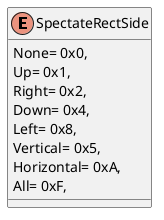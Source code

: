 @startuml
enum SpectateRectSide {
    None= 0x0,
    Up= 0x1,
    Right= 0x2,
    Down= 0x4,
    Left= 0x8,
    Vertical= 0x5,
    Horizontal= 0xA,
    All= 0xF,
}
@enduml
